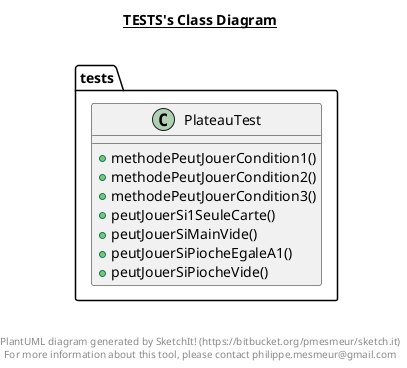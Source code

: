 @startuml

title __TESTS's Class Diagram__\n

  namespace tests {
    class tests.PlateauTest {
        + methodePeutJouerCondition1()
        + methodePeutJouerCondition2()
        + methodePeutJouerCondition3()
        + peutJouerSi1SeuleCarte()
        + peutJouerSiMainVide()
        + peutJouerSiPiocheEgaleA1()
        + peutJouerSiPiocheVide()
    }
  }
  



right footer


PlantUML diagram generated by SketchIt! (https://bitbucket.org/pmesmeur/sketch.it)
For more information about this tool, please contact philippe.mesmeur@gmail.com
endfooter

@enduml
